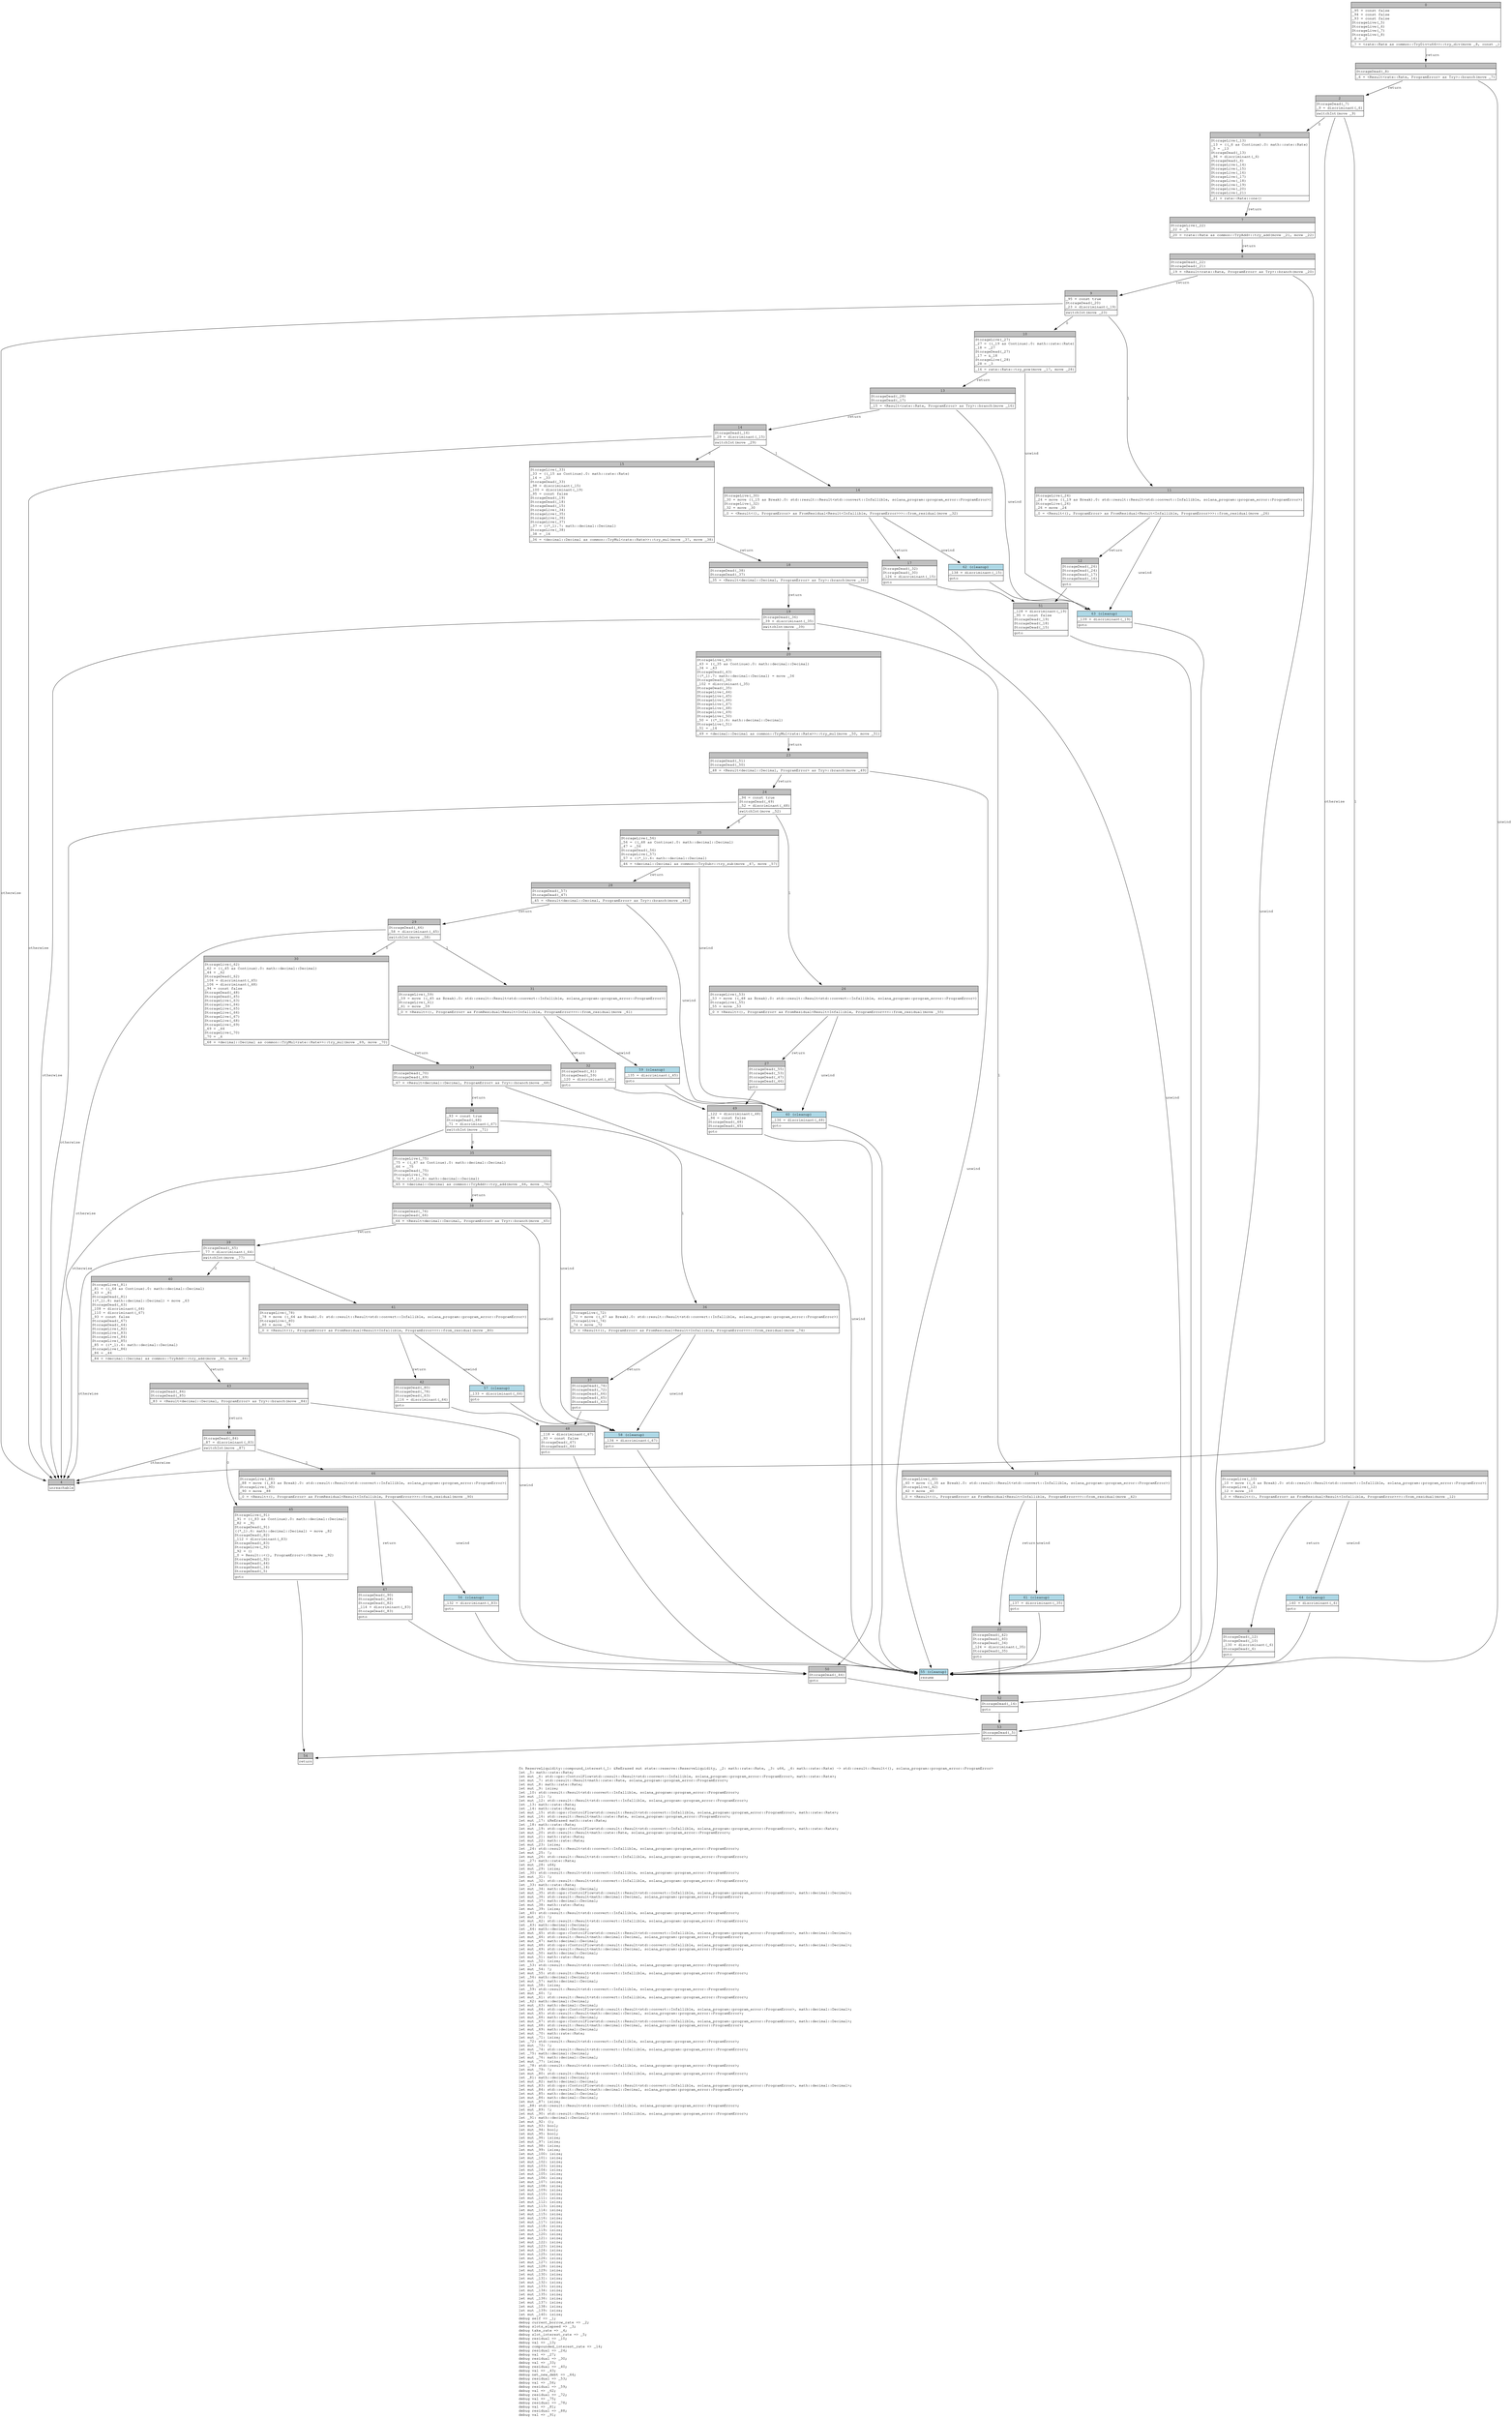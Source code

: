 digraph Mir_0_493 {
    graph [fontname="Courier, monospace"];
    node [fontname="Courier, monospace"];
    edge [fontname="Courier, monospace"];
    label=<fn ReserveLiquidity::compound_interest(_1: &amp;ReErased mut state::reserve::ReserveLiquidity, _2: math::rate::Rate, _3: u64, _4: math::rate::Rate) -&gt; std::result::Result&lt;(), solana_program::program_error::ProgramError&gt;<br align="left"/>let _5: math::rate::Rate;<br align="left"/>let mut _6: std::ops::ControlFlow&lt;std::result::Result&lt;std::convert::Infallible, solana_program::program_error::ProgramError&gt;, math::rate::Rate&gt;;<br align="left"/>let mut _7: std::result::Result&lt;math::rate::Rate, solana_program::program_error::ProgramError&gt;;<br align="left"/>let mut _8: math::rate::Rate;<br align="left"/>let mut _9: isize;<br align="left"/>let _10: std::result::Result&lt;std::convert::Infallible, solana_program::program_error::ProgramError&gt;;<br align="left"/>let mut _11: !;<br align="left"/>let mut _12: std::result::Result&lt;std::convert::Infallible, solana_program::program_error::ProgramError&gt;;<br align="left"/>let _13: math::rate::Rate;<br align="left"/>let _14: math::rate::Rate;<br align="left"/>let mut _15: std::ops::ControlFlow&lt;std::result::Result&lt;std::convert::Infallible, solana_program::program_error::ProgramError&gt;, math::rate::Rate&gt;;<br align="left"/>let mut _16: std::result::Result&lt;math::rate::Rate, solana_program::program_error::ProgramError&gt;;<br align="left"/>let mut _17: &amp;ReErased math::rate::Rate;<br align="left"/>let _18: math::rate::Rate;<br align="left"/>let mut _19: std::ops::ControlFlow&lt;std::result::Result&lt;std::convert::Infallible, solana_program::program_error::ProgramError&gt;, math::rate::Rate&gt;;<br align="left"/>let mut _20: std::result::Result&lt;math::rate::Rate, solana_program::program_error::ProgramError&gt;;<br align="left"/>let mut _21: math::rate::Rate;<br align="left"/>let mut _22: math::rate::Rate;<br align="left"/>let mut _23: isize;<br align="left"/>let _24: std::result::Result&lt;std::convert::Infallible, solana_program::program_error::ProgramError&gt;;<br align="left"/>let mut _25: !;<br align="left"/>let mut _26: std::result::Result&lt;std::convert::Infallible, solana_program::program_error::ProgramError&gt;;<br align="left"/>let _27: math::rate::Rate;<br align="left"/>let mut _28: u64;<br align="left"/>let mut _29: isize;<br align="left"/>let _30: std::result::Result&lt;std::convert::Infallible, solana_program::program_error::ProgramError&gt;;<br align="left"/>let mut _31: !;<br align="left"/>let mut _32: std::result::Result&lt;std::convert::Infallible, solana_program::program_error::ProgramError&gt;;<br align="left"/>let _33: math::rate::Rate;<br align="left"/>let mut _34: math::decimal::Decimal;<br align="left"/>let mut _35: std::ops::ControlFlow&lt;std::result::Result&lt;std::convert::Infallible, solana_program::program_error::ProgramError&gt;, math::decimal::Decimal&gt;;<br align="left"/>let mut _36: std::result::Result&lt;math::decimal::Decimal, solana_program::program_error::ProgramError&gt;;<br align="left"/>let mut _37: math::decimal::Decimal;<br align="left"/>let mut _38: math::rate::Rate;<br align="left"/>let mut _39: isize;<br align="left"/>let _40: std::result::Result&lt;std::convert::Infallible, solana_program::program_error::ProgramError&gt;;<br align="left"/>let mut _41: !;<br align="left"/>let mut _42: std::result::Result&lt;std::convert::Infallible, solana_program::program_error::ProgramError&gt;;<br align="left"/>let _43: math::decimal::Decimal;<br align="left"/>let _44: math::decimal::Decimal;<br align="left"/>let mut _45: std::ops::ControlFlow&lt;std::result::Result&lt;std::convert::Infallible, solana_program::program_error::ProgramError&gt;, math::decimal::Decimal&gt;;<br align="left"/>let mut _46: std::result::Result&lt;math::decimal::Decimal, solana_program::program_error::ProgramError&gt;;<br align="left"/>let mut _47: math::decimal::Decimal;<br align="left"/>let mut _48: std::ops::ControlFlow&lt;std::result::Result&lt;std::convert::Infallible, solana_program::program_error::ProgramError&gt;, math::decimal::Decimal&gt;;<br align="left"/>let mut _49: std::result::Result&lt;math::decimal::Decimal, solana_program::program_error::ProgramError&gt;;<br align="left"/>let mut _50: math::decimal::Decimal;<br align="left"/>let mut _51: math::rate::Rate;<br align="left"/>let mut _52: isize;<br align="left"/>let _53: std::result::Result&lt;std::convert::Infallible, solana_program::program_error::ProgramError&gt;;<br align="left"/>let mut _54: !;<br align="left"/>let mut _55: std::result::Result&lt;std::convert::Infallible, solana_program::program_error::ProgramError&gt;;<br align="left"/>let _56: math::decimal::Decimal;<br align="left"/>let mut _57: math::decimal::Decimal;<br align="left"/>let mut _58: isize;<br align="left"/>let _59: std::result::Result&lt;std::convert::Infallible, solana_program::program_error::ProgramError&gt;;<br align="left"/>let mut _60: !;<br align="left"/>let mut _61: std::result::Result&lt;std::convert::Infallible, solana_program::program_error::ProgramError&gt;;<br align="left"/>let _62: math::decimal::Decimal;<br align="left"/>let mut _63: math::decimal::Decimal;<br align="left"/>let mut _64: std::ops::ControlFlow&lt;std::result::Result&lt;std::convert::Infallible, solana_program::program_error::ProgramError&gt;, math::decimal::Decimal&gt;;<br align="left"/>let mut _65: std::result::Result&lt;math::decimal::Decimal, solana_program::program_error::ProgramError&gt;;<br align="left"/>let mut _66: math::decimal::Decimal;<br align="left"/>let mut _67: std::ops::ControlFlow&lt;std::result::Result&lt;std::convert::Infallible, solana_program::program_error::ProgramError&gt;, math::decimal::Decimal&gt;;<br align="left"/>let mut _68: std::result::Result&lt;math::decimal::Decimal, solana_program::program_error::ProgramError&gt;;<br align="left"/>let mut _69: math::decimal::Decimal;<br align="left"/>let mut _70: math::rate::Rate;<br align="left"/>let mut _71: isize;<br align="left"/>let _72: std::result::Result&lt;std::convert::Infallible, solana_program::program_error::ProgramError&gt;;<br align="left"/>let mut _73: !;<br align="left"/>let mut _74: std::result::Result&lt;std::convert::Infallible, solana_program::program_error::ProgramError&gt;;<br align="left"/>let _75: math::decimal::Decimal;<br align="left"/>let mut _76: math::decimal::Decimal;<br align="left"/>let mut _77: isize;<br align="left"/>let _78: std::result::Result&lt;std::convert::Infallible, solana_program::program_error::ProgramError&gt;;<br align="left"/>let mut _79: !;<br align="left"/>let mut _80: std::result::Result&lt;std::convert::Infallible, solana_program::program_error::ProgramError&gt;;<br align="left"/>let _81: math::decimal::Decimal;<br align="left"/>let mut _82: math::decimal::Decimal;<br align="left"/>let mut _83: std::ops::ControlFlow&lt;std::result::Result&lt;std::convert::Infallible, solana_program::program_error::ProgramError&gt;, math::decimal::Decimal&gt;;<br align="left"/>let mut _84: std::result::Result&lt;math::decimal::Decimal, solana_program::program_error::ProgramError&gt;;<br align="left"/>let mut _85: math::decimal::Decimal;<br align="left"/>let mut _86: math::decimal::Decimal;<br align="left"/>let mut _87: isize;<br align="left"/>let _88: std::result::Result&lt;std::convert::Infallible, solana_program::program_error::ProgramError&gt;;<br align="left"/>let mut _89: !;<br align="left"/>let mut _90: std::result::Result&lt;std::convert::Infallible, solana_program::program_error::ProgramError&gt;;<br align="left"/>let _91: math::decimal::Decimal;<br align="left"/>let mut _92: ();<br align="left"/>let mut _93: bool;<br align="left"/>let mut _94: bool;<br align="left"/>let mut _95: bool;<br align="left"/>let mut _96: isize;<br align="left"/>let mut _97: isize;<br align="left"/>let mut _98: isize;<br align="left"/>let mut _99: isize;<br align="left"/>let mut _100: isize;<br align="left"/>let mut _101: isize;<br align="left"/>let mut _102: isize;<br align="left"/>let mut _103: isize;<br align="left"/>let mut _104: isize;<br align="left"/>let mut _105: isize;<br align="left"/>let mut _106: isize;<br align="left"/>let mut _107: isize;<br align="left"/>let mut _108: isize;<br align="left"/>let mut _109: isize;<br align="left"/>let mut _110: isize;<br align="left"/>let mut _111: isize;<br align="left"/>let mut _112: isize;<br align="left"/>let mut _113: isize;<br align="left"/>let mut _114: isize;<br align="left"/>let mut _115: isize;<br align="left"/>let mut _116: isize;<br align="left"/>let mut _117: isize;<br align="left"/>let mut _118: isize;<br align="left"/>let mut _119: isize;<br align="left"/>let mut _120: isize;<br align="left"/>let mut _121: isize;<br align="left"/>let mut _122: isize;<br align="left"/>let mut _123: isize;<br align="left"/>let mut _124: isize;<br align="left"/>let mut _125: isize;<br align="left"/>let mut _126: isize;<br align="left"/>let mut _127: isize;<br align="left"/>let mut _128: isize;<br align="left"/>let mut _129: isize;<br align="left"/>let mut _130: isize;<br align="left"/>let mut _131: isize;<br align="left"/>let mut _132: isize;<br align="left"/>let mut _133: isize;<br align="left"/>let mut _134: isize;<br align="left"/>let mut _135: isize;<br align="left"/>let mut _136: isize;<br align="left"/>let mut _137: isize;<br align="left"/>let mut _138: isize;<br align="left"/>let mut _139: isize;<br align="left"/>let mut _140: isize;<br align="left"/>debug self =&gt; _1;<br align="left"/>debug current_borrow_rate =&gt; _2;<br align="left"/>debug slots_elapsed =&gt; _3;<br align="left"/>debug take_rate =&gt; _4;<br align="left"/>debug slot_interest_rate =&gt; _5;<br align="left"/>debug residual =&gt; _10;<br align="left"/>debug val =&gt; _13;<br align="left"/>debug compounded_interest_rate =&gt; _14;<br align="left"/>debug residual =&gt; _24;<br align="left"/>debug val =&gt; _27;<br align="left"/>debug residual =&gt; _30;<br align="left"/>debug val =&gt; _33;<br align="left"/>debug residual =&gt; _40;<br align="left"/>debug val =&gt; _43;<br align="left"/>debug net_new_debt =&gt; _44;<br align="left"/>debug residual =&gt; _53;<br align="left"/>debug val =&gt; _56;<br align="left"/>debug residual =&gt; _59;<br align="left"/>debug val =&gt; _62;<br align="left"/>debug residual =&gt; _72;<br align="left"/>debug val =&gt; _75;<br align="left"/>debug residual =&gt; _78;<br align="left"/>debug val =&gt; _81;<br align="left"/>debug residual =&gt; _88;<br align="left"/>debug val =&gt; _91;<br align="left"/>>;
    bb0__0_493 [shape="none", label=<<table border="0" cellborder="1" cellspacing="0"><tr><td bgcolor="gray" align="center" colspan="1">0</td></tr><tr><td align="left" balign="left">_95 = const false<br/>_94 = const false<br/>_93 = const false<br/>StorageLive(_5)<br/>StorageLive(_6)<br/>StorageLive(_7)<br/>StorageLive(_8)<br/>_8 = _2<br/></td></tr><tr><td align="left">_7 = &lt;rate::Rate as common::TryDiv&lt;u64&gt;&gt;::try_div(move _8, const _)</td></tr></table>>];
    bb1__0_493 [shape="none", label=<<table border="0" cellborder="1" cellspacing="0"><tr><td bgcolor="gray" align="center" colspan="1">1</td></tr><tr><td align="left" balign="left">StorageDead(_8)<br/></td></tr><tr><td align="left">_6 = &lt;Result&lt;rate::Rate, ProgramError&gt; as Try&gt;::branch(move _7)</td></tr></table>>];
    bb2__0_493 [shape="none", label=<<table border="0" cellborder="1" cellspacing="0"><tr><td bgcolor="gray" align="center" colspan="1">2</td></tr><tr><td align="left" balign="left">StorageDead(_7)<br/>_9 = discriminant(_6)<br/></td></tr><tr><td align="left">switchInt(move _9)</td></tr></table>>];
    bb3__0_493 [shape="none", label=<<table border="0" cellborder="1" cellspacing="0"><tr><td bgcolor="gray" align="center" colspan="1">3</td></tr><tr><td align="left" balign="left">StorageLive(_13)<br/>_13 = ((_6 as Continue).0: math::rate::Rate)<br/>_5 = _13<br/>StorageDead(_13)<br/>_96 = discriminant(_6)<br/>StorageDead(_6)<br/>StorageLive(_14)<br/>StorageLive(_15)<br/>StorageLive(_16)<br/>StorageLive(_17)<br/>StorageLive(_18)<br/>StorageLive(_19)<br/>StorageLive(_20)<br/>StorageLive(_21)<br/></td></tr><tr><td align="left">_21 = rate::Rate::one()</td></tr></table>>];
    bb4__0_493 [shape="none", label=<<table border="0" cellborder="1" cellspacing="0"><tr><td bgcolor="gray" align="center" colspan="1">4</td></tr><tr><td align="left">unreachable</td></tr></table>>];
    bb5__0_493 [shape="none", label=<<table border="0" cellborder="1" cellspacing="0"><tr><td bgcolor="gray" align="center" colspan="1">5</td></tr><tr><td align="left" balign="left">StorageLive(_10)<br/>_10 = move ((_6 as Break).0: std::result::Result&lt;std::convert::Infallible, solana_program::program_error::ProgramError&gt;)<br/>StorageLive(_12)<br/>_12 = move _10<br/></td></tr><tr><td align="left">_0 = &lt;Result&lt;(), ProgramError&gt; as FromResidual&lt;Result&lt;Infallible, ProgramError&gt;&gt;&gt;::from_residual(move _12)</td></tr></table>>];
    bb6__0_493 [shape="none", label=<<table border="0" cellborder="1" cellspacing="0"><tr><td bgcolor="gray" align="center" colspan="1">6</td></tr><tr><td align="left" balign="left">StorageDead(_12)<br/>StorageDead(_10)<br/>_130 = discriminant(_6)<br/>StorageDead(_6)<br/></td></tr><tr><td align="left">goto</td></tr></table>>];
    bb7__0_493 [shape="none", label=<<table border="0" cellborder="1" cellspacing="0"><tr><td bgcolor="gray" align="center" colspan="1">7</td></tr><tr><td align="left" balign="left">StorageLive(_22)<br/>_22 = _5<br/></td></tr><tr><td align="left">_20 = &lt;rate::Rate as common::TryAdd&gt;::try_add(move _21, move _22)</td></tr></table>>];
    bb8__0_493 [shape="none", label=<<table border="0" cellborder="1" cellspacing="0"><tr><td bgcolor="gray" align="center" colspan="1">8</td></tr><tr><td align="left" balign="left">StorageDead(_22)<br/>StorageDead(_21)<br/></td></tr><tr><td align="left">_19 = &lt;Result&lt;rate::Rate, ProgramError&gt; as Try&gt;::branch(move _20)</td></tr></table>>];
    bb9__0_493 [shape="none", label=<<table border="0" cellborder="1" cellspacing="0"><tr><td bgcolor="gray" align="center" colspan="1">9</td></tr><tr><td align="left" balign="left">_95 = const true<br/>StorageDead(_20)<br/>_23 = discriminant(_19)<br/></td></tr><tr><td align="left">switchInt(move _23)</td></tr></table>>];
    bb10__0_493 [shape="none", label=<<table border="0" cellborder="1" cellspacing="0"><tr><td bgcolor="gray" align="center" colspan="1">10</td></tr><tr><td align="left" balign="left">StorageLive(_27)<br/>_27 = ((_19 as Continue).0: math::rate::Rate)<br/>_18 = _27<br/>StorageDead(_27)<br/>_17 = &amp;_18<br/>StorageLive(_28)<br/>_28 = _3<br/></td></tr><tr><td align="left">_16 = rate::Rate::try_pow(move _17, move _28)</td></tr></table>>];
    bb11__0_493 [shape="none", label=<<table border="0" cellborder="1" cellspacing="0"><tr><td bgcolor="gray" align="center" colspan="1">11</td></tr><tr><td align="left" balign="left">StorageLive(_24)<br/>_24 = move ((_19 as Break).0: std::result::Result&lt;std::convert::Infallible, solana_program::program_error::ProgramError&gt;)<br/>StorageLive(_26)<br/>_26 = move _24<br/></td></tr><tr><td align="left">_0 = &lt;Result&lt;(), ProgramError&gt; as FromResidual&lt;Result&lt;Infallible, ProgramError&gt;&gt;&gt;::from_residual(move _26)</td></tr></table>>];
    bb12__0_493 [shape="none", label=<<table border="0" cellborder="1" cellspacing="0"><tr><td bgcolor="gray" align="center" colspan="1">12</td></tr><tr><td align="left" balign="left">StorageDead(_26)<br/>StorageDead(_24)<br/>StorageDead(_17)<br/>StorageDead(_16)<br/></td></tr><tr><td align="left">goto</td></tr></table>>];
    bb13__0_493 [shape="none", label=<<table border="0" cellborder="1" cellspacing="0"><tr><td bgcolor="gray" align="center" colspan="1">13</td></tr><tr><td align="left" balign="left">StorageDead(_28)<br/>StorageDead(_17)<br/></td></tr><tr><td align="left">_15 = &lt;Result&lt;rate::Rate, ProgramError&gt; as Try&gt;::branch(move _16)</td></tr></table>>];
    bb14__0_493 [shape="none", label=<<table border="0" cellborder="1" cellspacing="0"><tr><td bgcolor="gray" align="center" colspan="1">14</td></tr><tr><td align="left" balign="left">StorageDead(_16)<br/>_29 = discriminant(_15)<br/></td></tr><tr><td align="left">switchInt(move _29)</td></tr></table>>];
    bb15__0_493 [shape="none", label=<<table border="0" cellborder="1" cellspacing="0"><tr><td bgcolor="gray" align="center" colspan="1">15</td></tr><tr><td align="left" balign="left">StorageLive(_33)<br/>_33 = ((_15 as Continue).0: math::rate::Rate)<br/>_14 = _33<br/>StorageDead(_33)<br/>_98 = discriminant(_15)<br/>_100 = discriminant(_19)<br/>_95 = const false<br/>StorageDead(_19)<br/>StorageDead(_18)<br/>StorageDead(_15)<br/>StorageLive(_34)<br/>StorageLive(_35)<br/>StorageLive(_36)<br/>StorageLive(_37)<br/>_37 = ((*_1).7: math::decimal::Decimal)<br/>StorageLive(_38)<br/>_38 = _14<br/></td></tr><tr><td align="left">_36 = &lt;decimal::Decimal as common::TryMul&lt;rate::Rate&gt;&gt;::try_mul(move _37, move _38)</td></tr></table>>];
    bb16__0_493 [shape="none", label=<<table border="0" cellborder="1" cellspacing="0"><tr><td bgcolor="gray" align="center" colspan="1">16</td></tr><tr><td align="left" balign="left">StorageLive(_30)<br/>_30 = move ((_15 as Break).0: std::result::Result&lt;std::convert::Infallible, solana_program::program_error::ProgramError&gt;)<br/>StorageLive(_32)<br/>_32 = move _30<br/></td></tr><tr><td align="left">_0 = &lt;Result&lt;(), ProgramError&gt; as FromResidual&lt;Result&lt;Infallible, ProgramError&gt;&gt;&gt;::from_residual(move _32)</td></tr></table>>];
    bb17__0_493 [shape="none", label=<<table border="0" cellborder="1" cellspacing="0"><tr><td bgcolor="gray" align="center" colspan="1">17</td></tr><tr><td align="left" balign="left">StorageDead(_32)<br/>StorageDead(_30)<br/>_126 = discriminant(_15)<br/></td></tr><tr><td align="left">goto</td></tr></table>>];
    bb18__0_493 [shape="none", label=<<table border="0" cellborder="1" cellspacing="0"><tr><td bgcolor="gray" align="center" colspan="1">18</td></tr><tr><td align="left" balign="left">StorageDead(_38)<br/>StorageDead(_37)<br/></td></tr><tr><td align="left">_35 = &lt;Result&lt;decimal::Decimal, ProgramError&gt; as Try&gt;::branch(move _36)</td></tr></table>>];
    bb19__0_493 [shape="none", label=<<table border="0" cellborder="1" cellspacing="0"><tr><td bgcolor="gray" align="center" colspan="1">19</td></tr><tr><td align="left" balign="left">StorageDead(_36)<br/>_39 = discriminant(_35)<br/></td></tr><tr><td align="left">switchInt(move _39)</td></tr></table>>];
    bb20__0_493 [shape="none", label=<<table border="0" cellborder="1" cellspacing="0"><tr><td bgcolor="gray" align="center" colspan="1">20</td></tr><tr><td align="left" balign="left">StorageLive(_43)<br/>_43 = ((_35 as Continue).0: math::decimal::Decimal)<br/>_34 = _43<br/>StorageDead(_43)<br/>((*_1).7: math::decimal::Decimal) = move _34<br/>StorageDead(_34)<br/>_102 = discriminant(_35)<br/>StorageDead(_35)<br/>StorageLive(_44)<br/>StorageLive(_45)<br/>StorageLive(_46)<br/>StorageLive(_47)<br/>StorageLive(_48)<br/>StorageLive(_49)<br/>StorageLive(_50)<br/>_50 = ((*_1).6: math::decimal::Decimal)<br/>StorageLive(_51)<br/>_51 = _14<br/></td></tr><tr><td align="left">_49 = &lt;decimal::Decimal as common::TryMul&lt;rate::Rate&gt;&gt;::try_mul(move _50, move _51)</td></tr></table>>];
    bb21__0_493 [shape="none", label=<<table border="0" cellborder="1" cellspacing="0"><tr><td bgcolor="gray" align="center" colspan="1">21</td></tr><tr><td align="left" balign="left">StorageLive(_40)<br/>_40 = move ((_35 as Break).0: std::result::Result&lt;std::convert::Infallible, solana_program::program_error::ProgramError&gt;)<br/>StorageLive(_42)<br/>_42 = move _40<br/></td></tr><tr><td align="left">_0 = &lt;Result&lt;(), ProgramError&gt; as FromResidual&lt;Result&lt;Infallible, ProgramError&gt;&gt;&gt;::from_residual(move _42)</td></tr></table>>];
    bb22__0_493 [shape="none", label=<<table border="0" cellborder="1" cellspacing="0"><tr><td bgcolor="gray" align="center" colspan="1">22</td></tr><tr><td align="left" balign="left">StorageDead(_42)<br/>StorageDead(_40)<br/>StorageDead(_34)<br/>_124 = discriminant(_35)<br/>StorageDead(_35)<br/></td></tr><tr><td align="left">goto</td></tr></table>>];
    bb23__0_493 [shape="none", label=<<table border="0" cellborder="1" cellspacing="0"><tr><td bgcolor="gray" align="center" colspan="1">23</td></tr><tr><td align="left" balign="left">StorageDead(_51)<br/>StorageDead(_50)<br/></td></tr><tr><td align="left">_48 = &lt;Result&lt;decimal::Decimal, ProgramError&gt; as Try&gt;::branch(move _49)</td></tr></table>>];
    bb24__0_493 [shape="none", label=<<table border="0" cellborder="1" cellspacing="0"><tr><td bgcolor="gray" align="center" colspan="1">24</td></tr><tr><td align="left" balign="left">_94 = const true<br/>StorageDead(_49)<br/>_52 = discriminant(_48)<br/></td></tr><tr><td align="left">switchInt(move _52)</td></tr></table>>];
    bb25__0_493 [shape="none", label=<<table border="0" cellborder="1" cellspacing="0"><tr><td bgcolor="gray" align="center" colspan="1">25</td></tr><tr><td align="left" balign="left">StorageLive(_56)<br/>_56 = ((_48 as Continue).0: math::decimal::Decimal)<br/>_47 = _56<br/>StorageDead(_56)<br/>StorageLive(_57)<br/>_57 = ((*_1).6: math::decimal::Decimal)<br/></td></tr><tr><td align="left">_46 = &lt;decimal::Decimal as common::TrySub&gt;::try_sub(move _47, move _57)</td></tr></table>>];
    bb26__0_493 [shape="none", label=<<table border="0" cellborder="1" cellspacing="0"><tr><td bgcolor="gray" align="center" colspan="1">26</td></tr><tr><td align="left" balign="left">StorageLive(_53)<br/>_53 = move ((_48 as Break).0: std::result::Result&lt;std::convert::Infallible, solana_program::program_error::ProgramError&gt;)<br/>StorageLive(_55)<br/>_55 = move _53<br/></td></tr><tr><td align="left">_0 = &lt;Result&lt;(), ProgramError&gt; as FromResidual&lt;Result&lt;Infallible, ProgramError&gt;&gt;&gt;::from_residual(move _55)</td></tr></table>>];
    bb27__0_493 [shape="none", label=<<table border="0" cellborder="1" cellspacing="0"><tr><td bgcolor="gray" align="center" colspan="1">27</td></tr><tr><td align="left" balign="left">StorageDead(_55)<br/>StorageDead(_53)<br/>StorageDead(_47)<br/>StorageDead(_46)<br/></td></tr><tr><td align="left">goto</td></tr></table>>];
    bb28__0_493 [shape="none", label=<<table border="0" cellborder="1" cellspacing="0"><tr><td bgcolor="gray" align="center" colspan="1">28</td></tr><tr><td align="left" balign="left">StorageDead(_57)<br/>StorageDead(_47)<br/></td></tr><tr><td align="left">_45 = &lt;Result&lt;decimal::Decimal, ProgramError&gt; as Try&gt;::branch(move _46)</td></tr></table>>];
    bb29__0_493 [shape="none", label=<<table border="0" cellborder="1" cellspacing="0"><tr><td bgcolor="gray" align="center" colspan="1">29</td></tr><tr><td align="left" balign="left">StorageDead(_46)<br/>_58 = discriminant(_45)<br/></td></tr><tr><td align="left">switchInt(move _58)</td></tr></table>>];
    bb30__0_493 [shape="none", label=<<table border="0" cellborder="1" cellspacing="0"><tr><td bgcolor="gray" align="center" colspan="1">30</td></tr><tr><td align="left" balign="left">StorageLive(_62)<br/>_62 = ((_45 as Continue).0: math::decimal::Decimal)<br/>_44 = _62<br/>StorageDead(_62)<br/>_104 = discriminant(_45)<br/>_106 = discriminant(_48)<br/>_94 = const false<br/>StorageDead(_48)<br/>StorageDead(_45)<br/>StorageLive(_63)<br/>StorageLive(_64)<br/>StorageLive(_65)<br/>StorageLive(_66)<br/>StorageLive(_67)<br/>StorageLive(_68)<br/>StorageLive(_69)<br/>_69 = _44<br/>StorageLive(_70)<br/>_70 = _4<br/></td></tr><tr><td align="left">_68 = &lt;decimal::Decimal as common::TryMul&lt;rate::Rate&gt;&gt;::try_mul(move _69, move _70)</td></tr></table>>];
    bb31__0_493 [shape="none", label=<<table border="0" cellborder="1" cellspacing="0"><tr><td bgcolor="gray" align="center" colspan="1">31</td></tr><tr><td align="left" balign="left">StorageLive(_59)<br/>_59 = move ((_45 as Break).0: std::result::Result&lt;std::convert::Infallible, solana_program::program_error::ProgramError&gt;)<br/>StorageLive(_61)<br/>_61 = move _59<br/></td></tr><tr><td align="left">_0 = &lt;Result&lt;(), ProgramError&gt; as FromResidual&lt;Result&lt;Infallible, ProgramError&gt;&gt;&gt;::from_residual(move _61)</td></tr></table>>];
    bb32__0_493 [shape="none", label=<<table border="0" cellborder="1" cellspacing="0"><tr><td bgcolor="gray" align="center" colspan="1">32</td></tr><tr><td align="left" balign="left">StorageDead(_61)<br/>StorageDead(_59)<br/>_120 = discriminant(_45)<br/></td></tr><tr><td align="left">goto</td></tr></table>>];
    bb33__0_493 [shape="none", label=<<table border="0" cellborder="1" cellspacing="0"><tr><td bgcolor="gray" align="center" colspan="1">33</td></tr><tr><td align="left" balign="left">StorageDead(_70)<br/>StorageDead(_69)<br/></td></tr><tr><td align="left">_67 = &lt;Result&lt;decimal::Decimal, ProgramError&gt; as Try&gt;::branch(move _68)</td></tr></table>>];
    bb34__0_493 [shape="none", label=<<table border="0" cellborder="1" cellspacing="0"><tr><td bgcolor="gray" align="center" colspan="1">34</td></tr><tr><td align="left" balign="left">_93 = const true<br/>StorageDead(_68)<br/>_71 = discriminant(_67)<br/></td></tr><tr><td align="left">switchInt(move _71)</td></tr></table>>];
    bb35__0_493 [shape="none", label=<<table border="0" cellborder="1" cellspacing="0"><tr><td bgcolor="gray" align="center" colspan="1">35</td></tr><tr><td align="left" balign="left">StorageLive(_75)<br/>_75 = ((_67 as Continue).0: math::decimal::Decimal)<br/>_66 = _75<br/>StorageDead(_75)<br/>StorageLive(_76)<br/>_76 = ((*_1).8: math::decimal::Decimal)<br/></td></tr><tr><td align="left">_65 = &lt;decimal::Decimal as common::TryAdd&gt;::try_add(move _66, move _76)</td></tr></table>>];
    bb36__0_493 [shape="none", label=<<table border="0" cellborder="1" cellspacing="0"><tr><td bgcolor="gray" align="center" colspan="1">36</td></tr><tr><td align="left" balign="left">StorageLive(_72)<br/>_72 = move ((_67 as Break).0: std::result::Result&lt;std::convert::Infallible, solana_program::program_error::ProgramError&gt;)<br/>StorageLive(_74)<br/>_74 = move _72<br/></td></tr><tr><td align="left">_0 = &lt;Result&lt;(), ProgramError&gt; as FromResidual&lt;Result&lt;Infallible, ProgramError&gt;&gt;&gt;::from_residual(move _74)</td></tr></table>>];
    bb37__0_493 [shape="none", label=<<table border="0" cellborder="1" cellspacing="0"><tr><td bgcolor="gray" align="center" colspan="1">37</td></tr><tr><td align="left" balign="left">StorageDead(_74)<br/>StorageDead(_72)<br/>StorageDead(_66)<br/>StorageDead(_65)<br/>StorageDead(_63)<br/></td></tr><tr><td align="left">goto</td></tr></table>>];
    bb38__0_493 [shape="none", label=<<table border="0" cellborder="1" cellspacing="0"><tr><td bgcolor="gray" align="center" colspan="1">38</td></tr><tr><td align="left" balign="left">StorageDead(_76)<br/>StorageDead(_66)<br/></td></tr><tr><td align="left">_64 = &lt;Result&lt;decimal::Decimal, ProgramError&gt; as Try&gt;::branch(move _65)</td></tr></table>>];
    bb39__0_493 [shape="none", label=<<table border="0" cellborder="1" cellspacing="0"><tr><td bgcolor="gray" align="center" colspan="1">39</td></tr><tr><td align="left" balign="left">StorageDead(_65)<br/>_77 = discriminant(_64)<br/></td></tr><tr><td align="left">switchInt(move _77)</td></tr></table>>];
    bb40__0_493 [shape="none", label=<<table border="0" cellborder="1" cellspacing="0"><tr><td bgcolor="gray" align="center" colspan="1">40</td></tr><tr><td align="left" balign="left">StorageLive(_81)<br/>_81 = ((_64 as Continue).0: math::decimal::Decimal)<br/>_63 = _81<br/>StorageDead(_81)<br/>((*_1).8: math::decimal::Decimal) = move _63<br/>StorageDead(_63)<br/>_108 = discriminant(_64)<br/>_110 = discriminant(_67)<br/>_93 = const false<br/>StorageDead(_67)<br/>StorageDead(_64)<br/>StorageLive(_82)<br/>StorageLive(_83)<br/>StorageLive(_84)<br/>StorageLive(_85)<br/>_85 = ((*_1).6: math::decimal::Decimal)<br/>StorageLive(_86)<br/>_86 = _44<br/></td></tr><tr><td align="left">_84 = &lt;decimal::Decimal as common::TryAdd&gt;::try_add(move _85, move _86)</td></tr></table>>];
    bb41__0_493 [shape="none", label=<<table border="0" cellborder="1" cellspacing="0"><tr><td bgcolor="gray" align="center" colspan="1">41</td></tr><tr><td align="left" balign="left">StorageLive(_78)<br/>_78 = move ((_64 as Break).0: std::result::Result&lt;std::convert::Infallible, solana_program::program_error::ProgramError&gt;)<br/>StorageLive(_80)<br/>_80 = move _78<br/></td></tr><tr><td align="left">_0 = &lt;Result&lt;(), ProgramError&gt; as FromResidual&lt;Result&lt;Infallible, ProgramError&gt;&gt;&gt;::from_residual(move _80)</td></tr></table>>];
    bb42__0_493 [shape="none", label=<<table border="0" cellborder="1" cellspacing="0"><tr><td bgcolor="gray" align="center" colspan="1">42</td></tr><tr><td align="left" balign="left">StorageDead(_80)<br/>StorageDead(_78)<br/>StorageDead(_63)<br/>_116 = discriminant(_64)<br/></td></tr><tr><td align="left">goto</td></tr></table>>];
    bb43__0_493 [shape="none", label=<<table border="0" cellborder="1" cellspacing="0"><tr><td bgcolor="gray" align="center" colspan="1">43</td></tr><tr><td align="left" balign="left">StorageDead(_86)<br/>StorageDead(_85)<br/></td></tr><tr><td align="left">_83 = &lt;Result&lt;decimal::Decimal, ProgramError&gt; as Try&gt;::branch(move _84)</td></tr></table>>];
    bb44__0_493 [shape="none", label=<<table border="0" cellborder="1" cellspacing="0"><tr><td bgcolor="gray" align="center" colspan="1">44</td></tr><tr><td align="left" balign="left">StorageDead(_84)<br/>_87 = discriminant(_83)<br/></td></tr><tr><td align="left">switchInt(move _87)</td></tr></table>>];
    bb45__0_493 [shape="none", label=<<table border="0" cellborder="1" cellspacing="0"><tr><td bgcolor="gray" align="center" colspan="1">45</td></tr><tr><td align="left" balign="left">StorageLive(_91)<br/>_91 = ((_83 as Continue).0: math::decimal::Decimal)<br/>_82 = _91<br/>StorageDead(_91)<br/>((*_1).6: math::decimal::Decimal) = move _82<br/>StorageDead(_82)<br/>_112 = discriminant(_83)<br/>StorageDead(_83)<br/>StorageLive(_92)<br/>_92 = ()<br/>_0 = Result::&lt;(), ProgramError&gt;::Ok(move _92)<br/>StorageDead(_92)<br/>StorageDead(_44)<br/>StorageDead(_14)<br/>StorageDead(_5)<br/></td></tr><tr><td align="left">goto</td></tr></table>>];
    bb46__0_493 [shape="none", label=<<table border="0" cellborder="1" cellspacing="0"><tr><td bgcolor="gray" align="center" colspan="1">46</td></tr><tr><td align="left" balign="left">StorageLive(_88)<br/>_88 = move ((_83 as Break).0: std::result::Result&lt;std::convert::Infallible, solana_program::program_error::ProgramError&gt;)<br/>StorageLive(_90)<br/>_90 = move _88<br/></td></tr><tr><td align="left">_0 = &lt;Result&lt;(), ProgramError&gt; as FromResidual&lt;Result&lt;Infallible, ProgramError&gt;&gt;&gt;::from_residual(move _90)</td></tr></table>>];
    bb47__0_493 [shape="none", label=<<table border="0" cellborder="1" cellspacing="0"><tr><td bgcolor="gray" align="center" colspan="1">47</td></tr><tr><td align="left" balign="left">StorageDead(_90)<br/>StorageDead(_88)<br/>StorageDead(_82)<br/>_114 = discriminant(_83)<br/>StorageDead(_83)<br/></td></tr><tr><td align="left">goto</td></tr></table>>];
    bb48__0_493 [shape="none", label=<<table border="0" cellborder="1" cellspacing="0"><tr><td bgcolor="gray" align="center" colspan="1">48</td></tr><tr><td align="left" balign="left">_118 = discriminant(_67)<br/>_93 = const false<br/>StorageDead(_67)<br/>StorageDead(_64)<br/></td></tr><tr><td align="left">goto</td></tr></table>>];
    bb49__0_493 [shape="none", label=<<table border="0" cellborder="1" cellspacing="0"><tr><td bgcolor="gray" align="center" colspan="1">49</td></tr><tr><td align="left" balign="left">_122 = discriminant(_48)<br/>_94 = const false<br/>StorageDead(_48)<br/>StorageDead(_45)<br/></td></tr><tr><td align="left">goto</td></tr></table>>];
    bb50__0_493 [shape="none", label=<<table border="0" cellborder="1" cellspacing="0"><tr><td bgcolor="gray" align="center" colspan="1">50</td></tr><tr><td align="left" balign="left">StorageDead(_44)<br/></td></tr><tr><td align="left">goto</td></tr></table>>];
    bb51__0_493 [shape="none", label=<<table border="0" cellborder="1" cellspacing="0"><tr><td bgcolor="gray" align="center" colspan="1">51</td></tr><tr><td align="left" balign="left">_128 = discriminant(_19)<br/>_95 = const false<br/>StorageDead(_19)<br/>StorageDead(_18)<br/>StorageDead(_15)<br/></td></tr><tr><td align="left">goto</td></tr></table>>];
    bb52__0_493 [shape="none", label=<<table border="0" cellborder="1" cellspacing="0"><tr><td bgcolor="gray" align="center" colspan="1">52</td></tr><tr><td align="left" balign="left">StorageDead(_14)<br/></td></tr><tr><td align="left">goto</td></tr></table>>];
    bb53__0_493 [shape="none", label=<<table border="0" cellborder="1" cellspacing="0"><tr><td bgcolor="gray" align="center" colspan="1">53</td></tr><tr><td align="left" balign="left">StorageDead(_5)<br/></td></tr><tr><td align="left">goto</td></tr></table>>];
    bb54__0_493 [shape="none", label=<<table border="0" cellborder="1" cellspacing="0"><tr><td bgcolor="gray" align="center" colspan="1">54</td></tr><tr><td align="left">return</td></tr></table>>];
    bb55__0_493 [shape="none", label=<<table border="0" cellborder="1" cellspacing="0"><tr><td bgcolor="lightblue" align="center" colspan="1">55 (cleanup)</td></tr><tr><td align="left">resume</td></tr></table>>];
    bb56__0_493 [shape="none", label=<<table border="0" cellborder="1" cellspacing="0"><tr><td bgcolor="lightblue" align="center" colspan="1">56 (cleanup)</td></tr><tr><td align="left" balign="left">_132 = discriminant(_83)<br/></td></tr><tr><td align="left">goto</td></tr></table>>];
    bb57__0_493 [shape="none", label=<<table border="0" cellborder="1" cellspacing="0"><tr><td bgcolor="lightblue" align="center" colspan="1">57 (cleanup)</td></tr><tr><td align="left" balign="left">_133 = discriminant(_64)<br/></td></tr><tr><td align="left">goto</td></tr></table>>];
    bb58__0_493 [shape="none", label=<<table border="0" cellborder="1" cellspacing="0"><tr><td bgcolor="lightblue" align="center" colspan="1">58 (cleanup)</td></tr><tr><td align="left" balign="left">_134 = discriminant(_67)<br/></td></tr><tr><td align="left">goto</td></tr></table>>];
    bb59__0_493 [shape="none", label=<<table border="0" cellborder="1" cellspacing="0"><tr><td bgcolor="lightblue" align="center" colspan="1">59 (cleanup)</td></tr><tr><td align="left" balign="left">_135 = discriminant(_45)<br/></td></tr><tr><td align="left">goto</td></tr></table>>];
    bb60__0_493 [shape="none", label=<<table border="0" cellborder="1" cellspacing="0"><tr><td bgcolor="lightblue" align="center" colspan="1">60 (cleanup)</td></tr><tr><td align="left" balign="left">_136 = discriminant(_48)<br/></td></tr><tr><td align="left">goto</td></tr></table>>];
    bb61__0_493 [shape="none", label=<<table border="0" cellborder="1" cellspacing="0"><tr><td bgcolor="lightblue" align="center" colspan="1">61 (cleanup)</td></tr><tr><td align="left" balign="left">_137 = discriminant(_35)<br/></td></tr><tr><td align="left">goto</td></tr></table>>];
    bb62__0_493 [shape="none", label=<<table border="0" cellborder="1" cellspacing="0"><tr><td bgcolor="lightblue" align="center" colspan="1">62 (cleanup)</td></tr><tr><td align="left" balign="left">_138 = discriminant(_15)<br/></td></tr><tr><td align="left">goto</td></tr></table>>];
    bb63__0_493 [shape="none", label=<<table border="0" cellborder="1" cellspacing="0"><tr><td bgcolor="lightblue" align="center" colspan="1">63 (cleanup)</td></tr><tr><td align="left" balign="left">_139 = discriminant(_19)<br/></td></tr><tr><td align="left">goto</td></tr></table>>];
    bb64__0_493 [shape="none", label=<<table border="0" cellborder="1" cellspacing="0"><tr><td bgcolor="lightblue" align="center" colspan="1">64 (cleanup)</td></tr><tr><td align="left" balign="left">_140 = discriminant(_6)<br/></td></tr><tr><td align="left">goto</td></tr></table>>];
    bb0__0_493 -> bb1__0_493 [label="return"];
    bb1__0_493 -> bb2__0_493 [label="return"];
    bb1__0_493 -> bb55__0_493 [label="unwind"];
    bb2__0_493 -> bb3__0_493 [label="0"];
    bb2__0_493 -> bb5__0_493 [label="1"];
    bb2__0_493 -> bb4__0_493 [label="otherwise"];
    bb3__0_493 -> bb7__0_493 [label="return"];
    bb5__0_493 -> bb6__0_493 [label="return"];
    bb5__0_493 -> bb64__0_493 [label="unwind"];
    bb6__0_493 -> bb53__0_493 [label=""];
    bb7__0_493 -> bb8__0_493 [label="return"];
    bb8__0_493 -> bb9__0_493 [label="return"];
    bb8__0_493 -> bb55__0_493 [label="unwind"];
    bb9__0_493 -> bb10__0_493 [label="0"];
    bb9__0_493 -> bb11__0_493 [label="1"];
    bb9__0_493 -> bb4__0_493 [label="otherwise"];
    bb10__0_493 -> bb13__0_493 [label="return"];
    bb10__0_493 -> bb63__0_493 [label="unwind"];
    bb11__0_493 -> bb12__0_493 [label="return"];
    bb11__0_493 -> bb63__0_493 [label="unwind"];
    bb12__0_493 -> bb51__0_493 [label=""];
    bb13__0_493 -> bb14__0_493 [label="return"];
    bb13__0_493 -> bb63__0_493 [label="unwind"];
    bb14__0_493 -> bb15__0_493 [label="0"];
    bb14__0_493 -> bb16__0_493 [label="1"];
    bb14__0_493 -> bb4__0_493 [label="otherwise"];
    bb15__0_493 -> bb18__0_493 [label="return"];
    bb16__0_493 -> bb17__0_493 [label="return"];
    bb16__0_493 -> bb62__0_493 [label="unwind"];
    bb17__0_493 -> bb51__0_493 [label=""];
    bb18__0_493 -> bb19__0_493 [label="return"];
    bb18__0_493 -> bb55__0_493 [label="unwind"];
    bb19__0_493 -> bb20__0_493 [label="0"];
    bb19__0_493 -> bb21__0_493 [label="1"];
    bb19__0_493 -> bb4__0_493 [label="otherwise"];
    bb20__0_493 -> bb23__0_493 [label="return"];
    bb21__0_493 -> bb22__0_493 [label="return"];
    bb21__0_493 -> bb61__0_493 [label="unwind"];
    bb22__0_493 -> bb52__0_493 [label=""];
    bb23__0_493 -> bb24__0_493 [label="return"];
    bb23__0_493 -> bb55__0_493 [label="unwind"];
    bb24__0_493 -> bb25__0_493 [label="0"];
    bb24__0_493 -> bb26__0_493 [label="1"];
    bb24__0_493 -> bb4__0_493 [label="otherwise"];
    bb25__0_493 -> bb28__0_493 [label="return"];
    bb25__0_493 -> bb60__0_493 [label="unwind"];
    bb26__0_493 -> bb27__0_493 [label="return"];
    bb26__0_493 -> bb60__0_493 [label="unwind"];
    bb27__0_493 -> bb49__0_493 [label=""];
    bb28__0_493 -> bb29__0_493 [label="return"];
    bb28__0_493 -> bb60__0_493 [label="unwind"];
    bb29__0_493 -> bb30__0_493 [label="0"];
    bb29__0_493 -> bb31__0_493 [label="1"];
    bb29__0_493 -> bb4__0_493 [label="otherwise"];
    bb30__0_493 -> bb33__0_493 [label="return"];
    bb31__0_493 -> bb32__0_493 [label="return"];
    bb31__0_493 -> bb59__0_493 [label="unwind"];
    bb32__0_493 -> bb49__0_493 [label=""];
    bb33__0_493 -> bb34__0_493 [label="return"];
    bb33__0_493 -> bb55__0_493 [label="unwind"];
    bb34__0_493 -> bb35__0_493 [label="0"];
    bb34__0_493 -> bb36__0_493 [label="1"];
    bb34__0_493 -> bb4__0_493 [label="otherwise"];
    bb35__0_493 -> bb38__0_493 [label="return"];
    bb35__0_493 -> bb58__0_493 [label="unwind"];
    bb36__0_493 -> bb37__0_493 [label="return"];
    bb36__0_493 -> bb58__0_493 [label="unwind"];
    bb37__0_493 -> bb48__0_493 [label=""];
    bb38__0_493 -> bb39__0_493 [label="return"];
    bb38__0_493 -> bb58__0_493 [label="unwind"];
    bb39__0_493 -> bb40__0_493 [label="0"];
    bb39__0_493 -> bb41__0_493 [label="1"];
    bb39__0_493 -> bb4__0_493 [label="otherwise"];
    bb40__0_493 -> bb43__0_493 [label="return"];
    bb41__0_493 -> bb42__0_493 [label="return"];
    bb41__0_493 -> bb57__0_493 [label="unwind"];
    bb42__0_493 -> bb48__0_493 [label=""];
    bb43__0_493 -> bb44__0_493 [label="return"];
    bb43__0_493 -> bb55__0_493 [label="unwind"];
    bb44__0_493 -> bb45__0_493 [label="0"];
    bb44__0_493 -> bb46__0_493 [label="1"];
    bb44__0_493 -> bb4__0_493 [label="otherwise"];
    bb45__0_493 -> bb54__0_493 [label=""];
    bb46__0_493 -> bb47__0_493 [label="return"];
    bb46__0_493 -> bb56__0_493 [label="unwind"];
    bb47__0_493 -> bb50__0_493 [label=""];
    bb48__0_493 -> bb50__0_493 [label=""];
    bb49__0_493 -> bb50__0_493 [label=""];
    bb50__0_493 -> bb52__0_493 [label=""];
    bb51__0_493 -> bb52__0_493 [label=""];
    bb52__0_493 -> bb53__0_493 [label=""];
    bb53__0_493 -> bb54__0_493 [label=""];
    bb56__0_493 -> bb55__0_493 [label=""];
    bb57__0_493 -> bb58__0_493 [label=""];
    bb58__0_493 -> bb55__0_493 [label=""];
    bb59__0_493 -> bb60__0_493 [label=""];
    bb60__0_493 -> bb55__0_493 [label=""];
    bb61__0_493 -> bb55__0_493 [label=""];
    bb62__0_493 -> bb63__0_493 [label=""];
    bb63__0_493 -> bb55__0_493 [label=""];
    bb64__0_493 -> bb55__0_493 [label=""];
}
